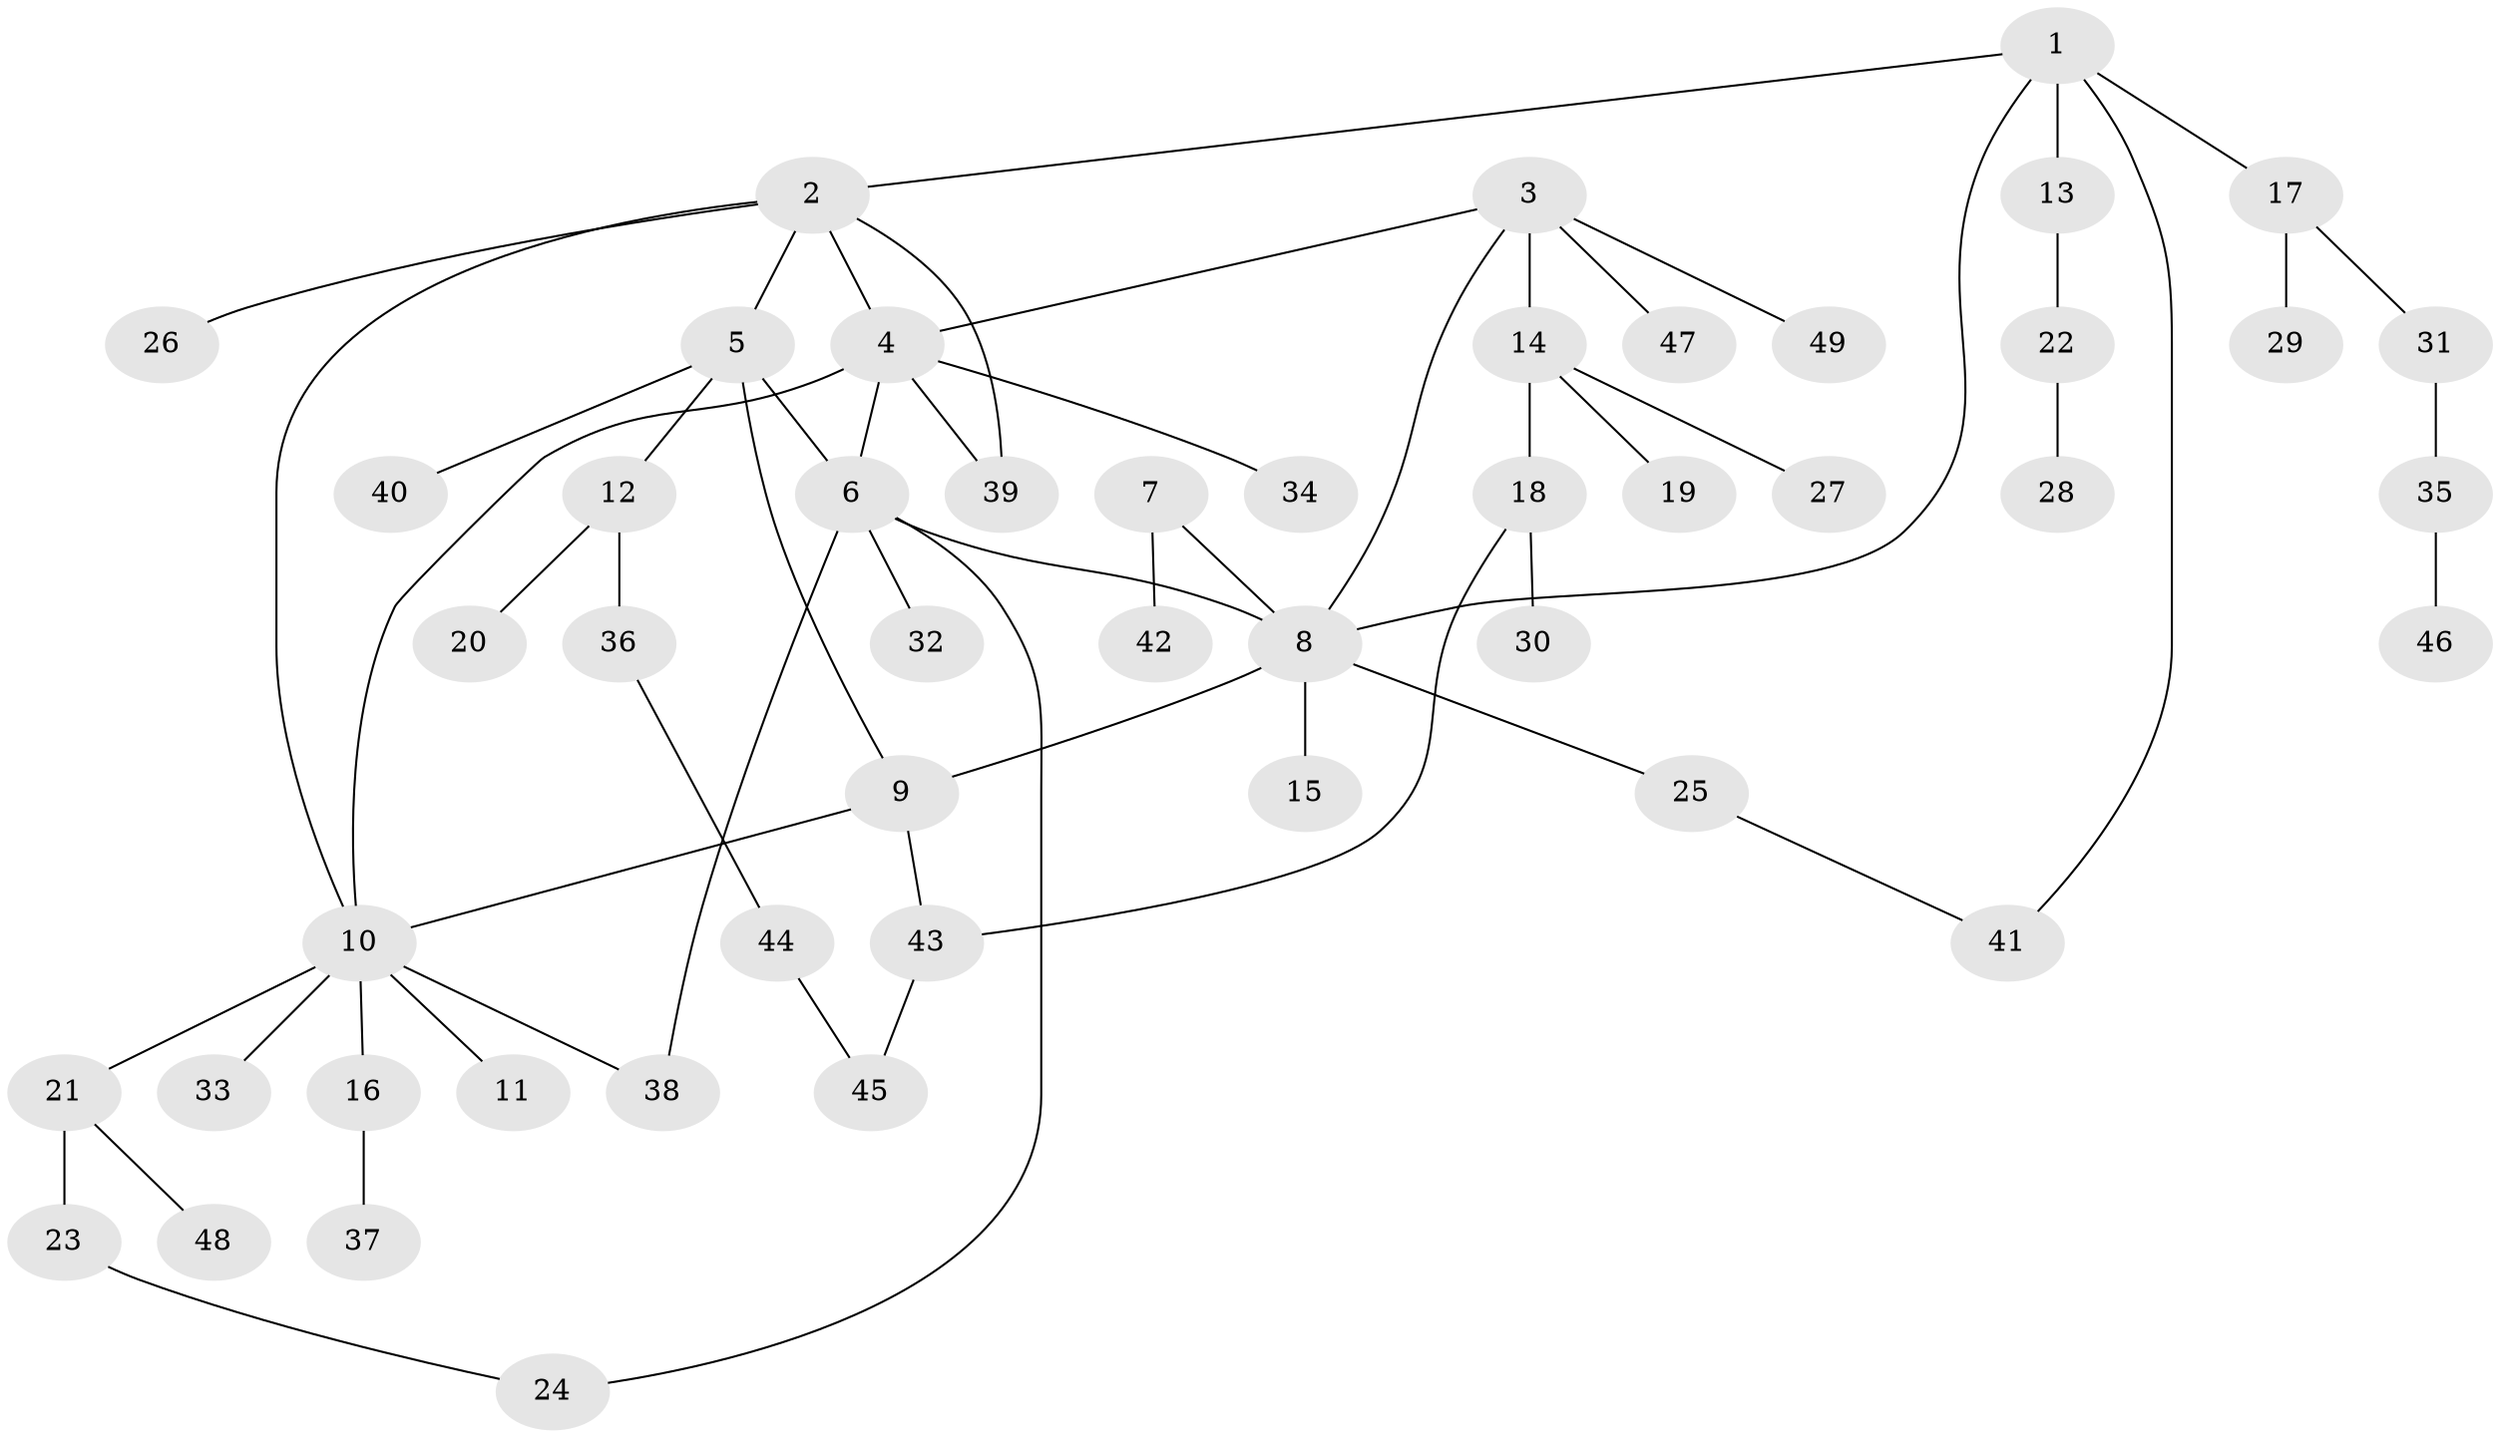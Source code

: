 // coarse degree distribution, {4: 0.15384615384615385, 7: 0.038461538461538464, 5: 0.11538461538461539, 1: 0.34615384615384615, 2: 0.23076923076923078, 3: 0.11538461538461539}
// Generated by graph-tools (version 1.1) at 2025/43/03/06/25 01:43:20]
// undirected, 49 vertices, 60 edges
graph export_dot {
graph [start="1"]
  node [color=gray90,style=filled];
  1;
  2;
  3;
  4;
  5;
  6;
  7;
  8;
  9;
  10;
  11;
  12;
  13;
  14;
  15;
  16;
  17;
  18;
  19;
  20;
  21;
  22;
  23;
  24;
  25;
  26;
  27;
  28;
  29;
  30;
  31;
  32;
  33;
  34;
  35;
  36;
  37;
  38;
  39;
  40;
  41;
  42;
  43;
  44;
  45;
  46;
  47;
  48;
  49;
  1 -- 2;
  1 -- 8;
  1 -- 13;
  1 -- 17;
  1 -- 41;
  2 -- 4;
  2 -- 5;
  2 -- 10;
  2 -- 26;
  2 -- 39;
  3 -- 4;
  3 -- 8;
  3 -- 14;
  3 -- 47;
  3 -- 49;
  4 -- 6;
  4 -- 10;
  4 -- 34;
  4 -- 39;
  5 -- 6;
  5 -- 9;
  5 -- 12;
  5 -- 40;
  6 -- 8;
  6 -- 24;
  6 -- 32;
  6 -- 38;
  7 -- 8;
  7 -- 42;
  8 -- 9;
  8 -- 15;
  8 -- 25;
  9 -- 10;
  9 -- 43;
  10 -- 11;
  10 -- 16;
  10 -- 21;
  10 -- 33;
  10 -- 38;
  12 -- 20;
  12 -- 36;
  13 -- 22;
  14 -- 18;
  14 -- 19;
  14 -- 27;
  16 -- 37;
  17 -- 29;
  17 -- 31;
  18 -- 30;
  18 -- 43;
  21 -- 23;
  21 -- 48;
  22 -- 28;
  23 -- 24;
  25 -- 41;
  31 -- 35;
  35 -- 46;
  36 -- 44;
  43 -- 45;
  44 -- 45;
}
